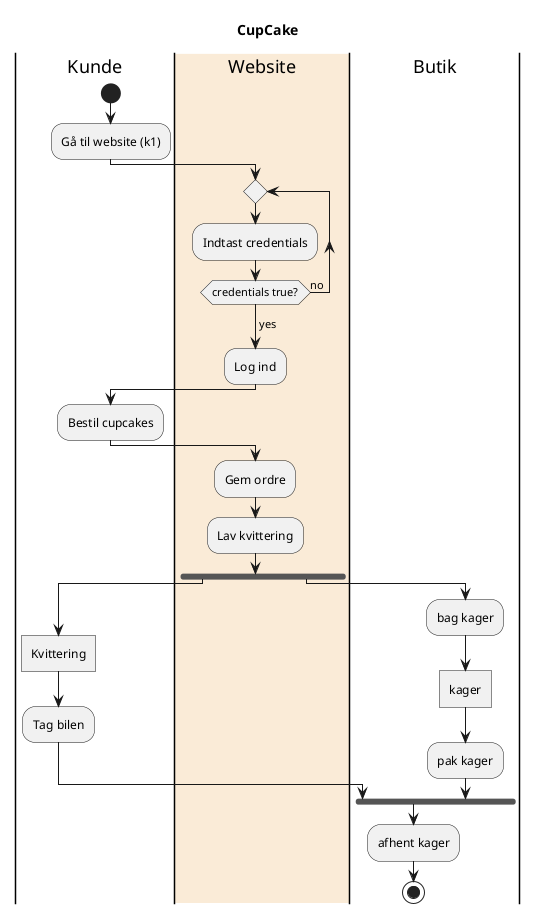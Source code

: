 @startuml
Title CupCake

|Kunde|
    start
    :Gå til website (k1);

|#AntiqueWhite|Website|
    repeat
       :Indtast credentials;
    repeat while (credentials true?) is (no)
    ->yes;
    :Log ind;

|Kunde|
    :Bestil cupcakes;

|Website|
    :Gem ordre;
    :Lav kvittering;
    fork
        |Kunde|
        :Kvittering]
         :Tag bilen;
    fork again
        |Butik|
        :bag kager;
        :kager]
        :pak kager;
    end fork
        :afhent kager;
stop
@enduml